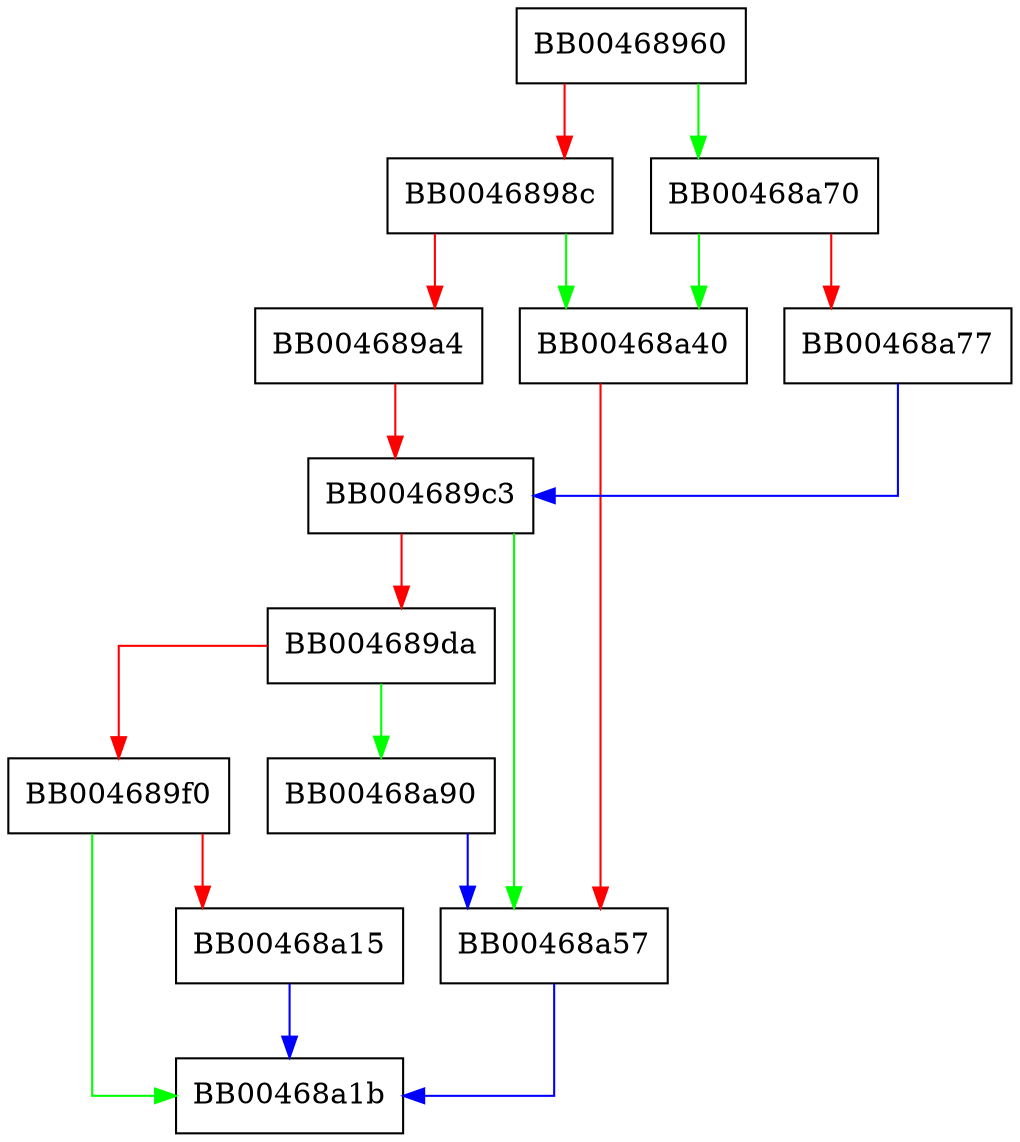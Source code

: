 digraph save_serial {
  node [shape="box"];
  graph [splines=ortho];
  BB00468960 -> BB00468a70 [color="green"];
  BB00468960 -> BB0046898c [color="red"];
  BB0046898c -> BB00468a40 [color="green"];
  BB0046898c -> BB004689a4 [color="red"];
  BB004689a4 -> BB004689c3 [color="red"];
  BB004689c3 -> BB00468a57 [color="green"];
  BB004689c3 -> BB004689da [color="red"];
  BB004689da -> BB00468a90 [color="green"];
  BB004689da -> BB004689f0 [color="red"];
  BB004689f0 -> BB00468a1b [color="green"];
  BB004689f0 -> BB00468a15 [color="red"];
  BB00468a15 -> BB00468a1b [color="blue"];
  BB00468a40 -> BB00468a57 [color="red"];
  BB00468a57 -> BB00468a1b [color="blue"];
  BB00468a70 -> BB00468a40 [color="green"];
  BB00468a70 -> BB00468a77 [color="red"];
  BB00468a77 -> BB004689c3 [color="blue"];
  BB00468a90 -> BB00468a57 [color="blue"];
}